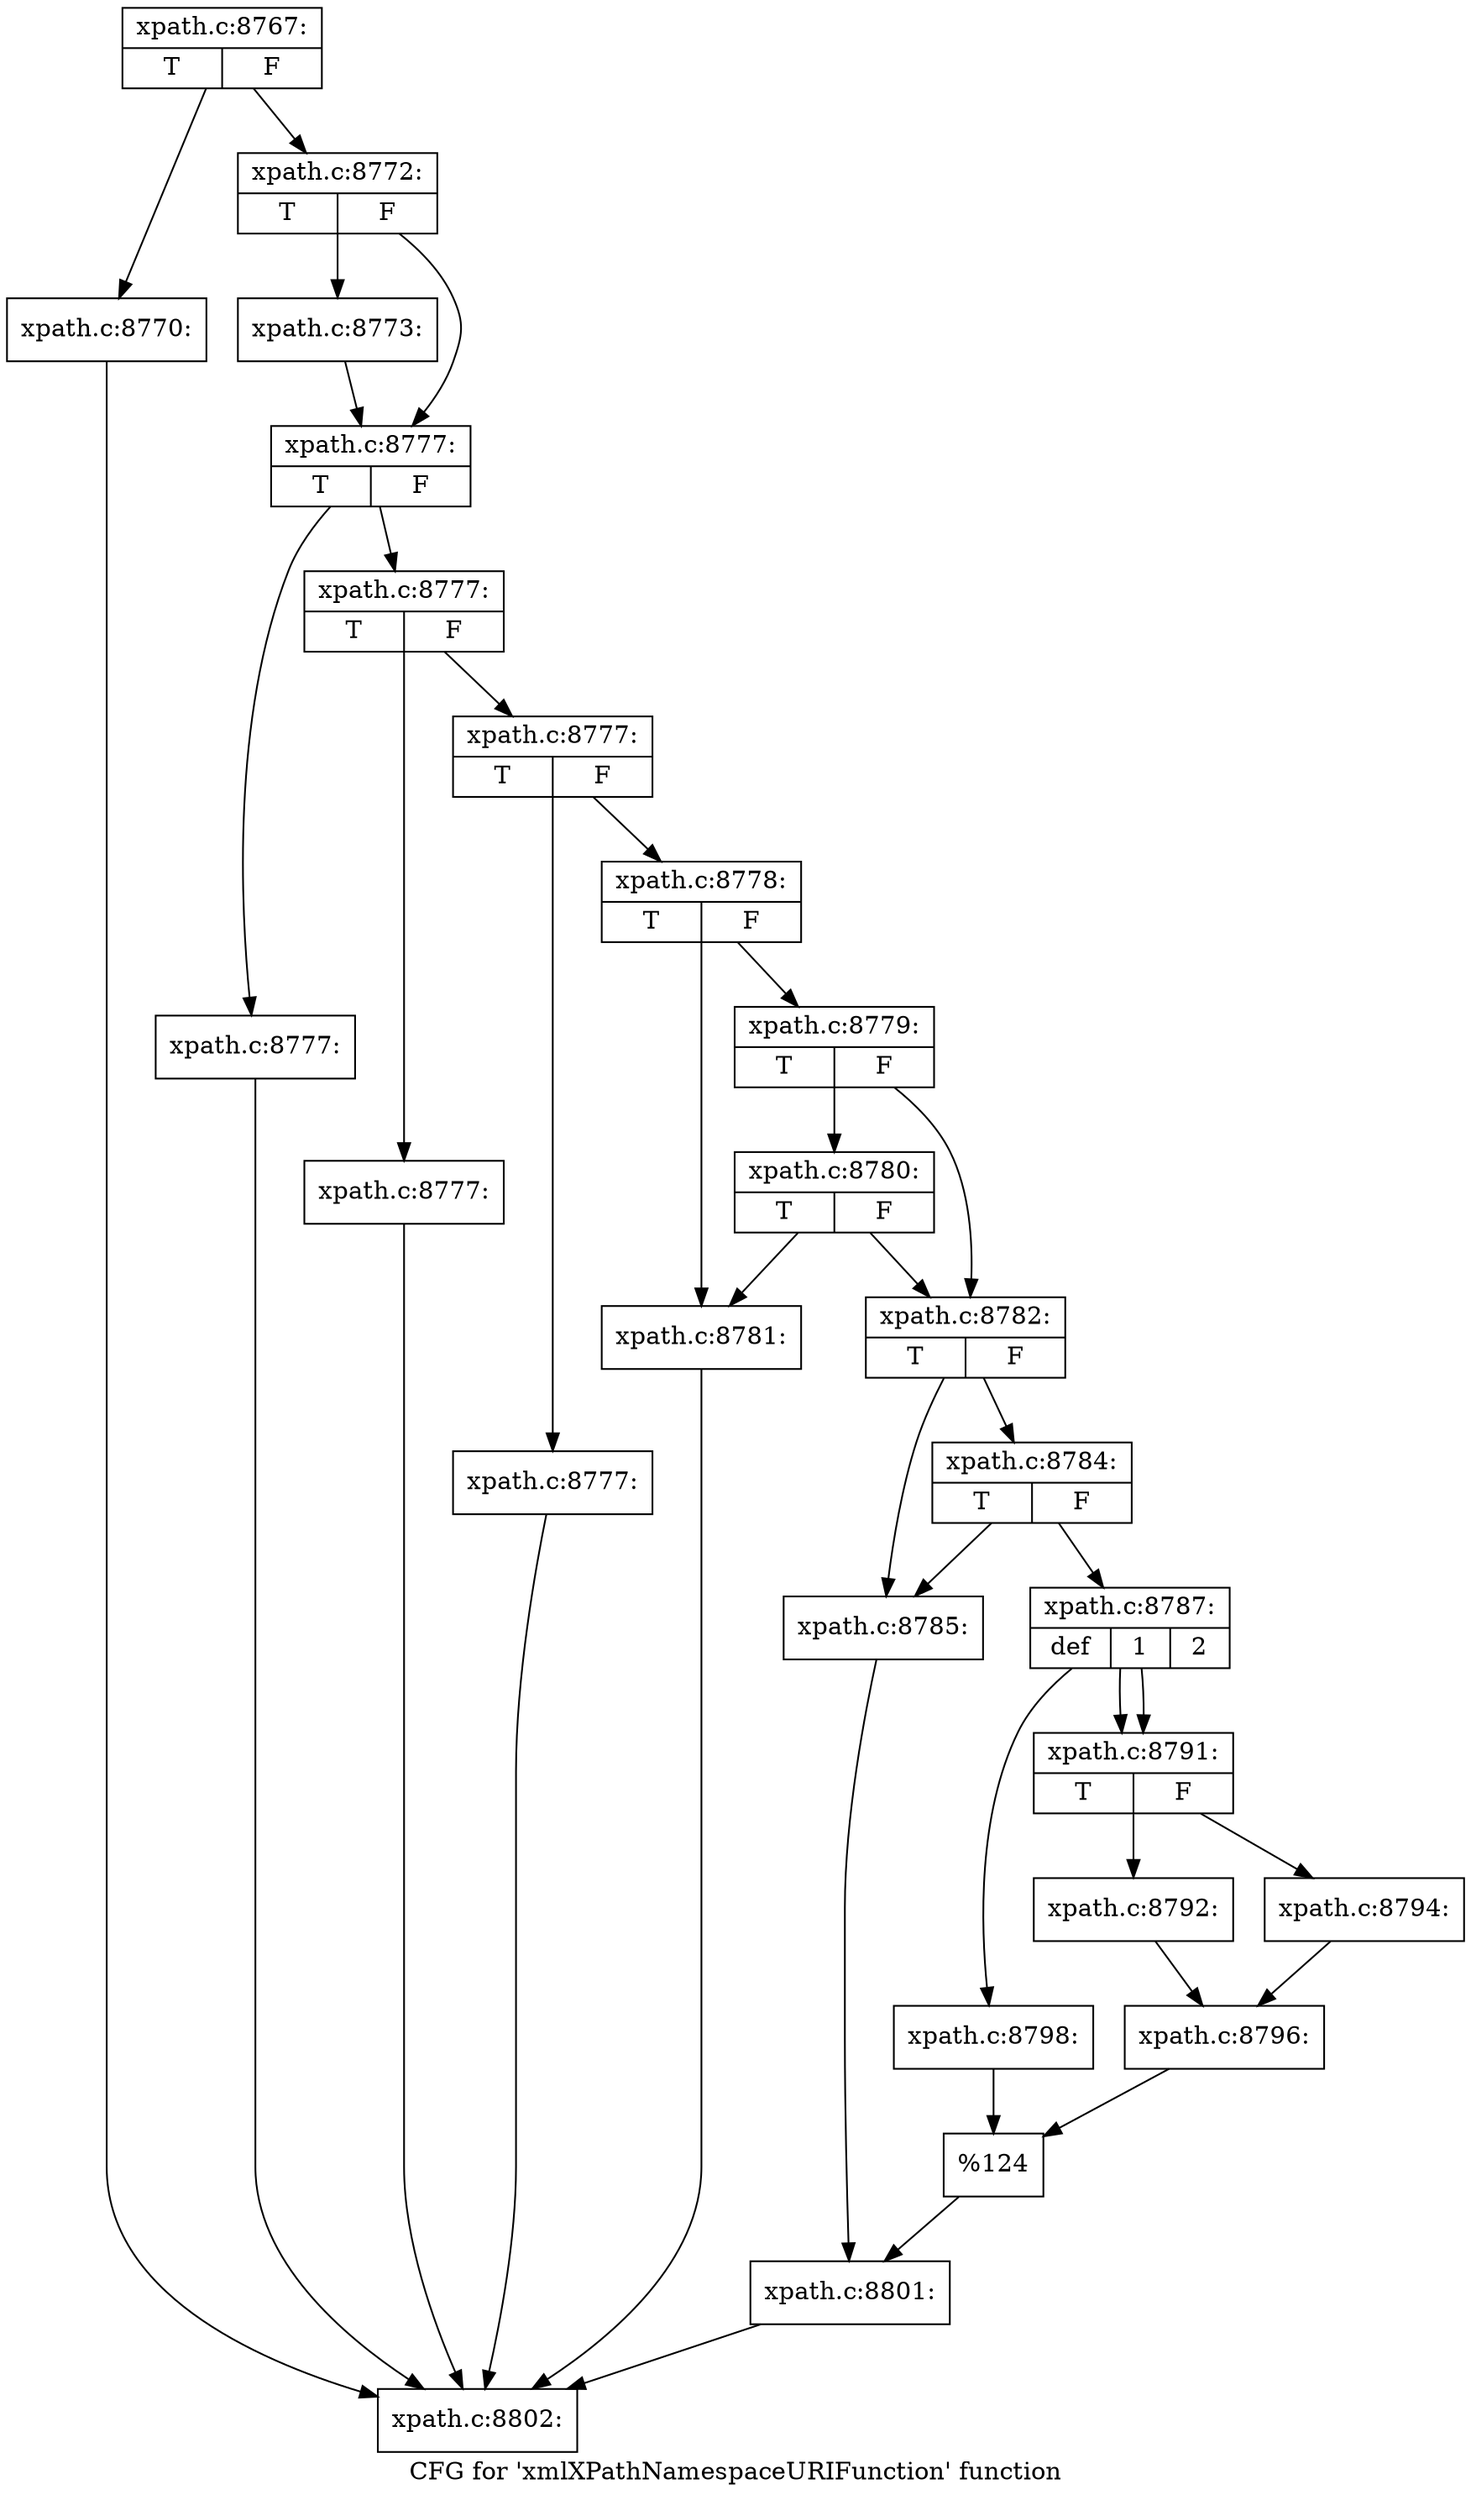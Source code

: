 digraph "CFG for 'xmlXPathNamespaceURIFunction' function" {
	label="CFG for 'xmlXPathNamespaceURIFunction' function";

	Node0x485c700 [shape=record,label="{xpath.c:8767:|{<s0>T|<s1>F}}"];
	Node0x485c700 -> Node0x4a37d00;
	Node0x485c700 -> Node0x4a41e20;
	Node0x4a37d00 [shape=record,label="{xpath.c:8770:}"];
	Node0x4a37d00 -> Node0x4a38030;
	Node0x4a41e20 [shape=record,label="{xpath.c:8772:|{<s0>T|<s1>F}}"];
	Node0x4a41e20 -> Node0x4a42140;
	Node0x4a41e20 -> Node0x4a42190;
	Node0x4a42140 [shape=record,label="{xpath.c:8773:}"];
	Node0x4a42140 -> Node0x4a42190;
	Node0x4a42190 [shape=record,label="{xpath.c:8777:|{<s0>T|<s1>F}}"];
	Node0x4a42190 -> Node0x4a42da0;
	Node0x4a42190 -> Node0x4a42df0;
	Node0x4a42da0 [shape=record,label="{xpath.c:8777:}"];
	Node0x4a42da0 -> Node0x4a38030;
	Node0x4a42df0 [shape=record,label="{xpath.c:8777:|{<s0>T|<s1>F}}"];
	Node0x4a42df0 -> Node0x4a430b0;
	Node0x4a42df0 -> Node0x4a43100;
	Node0x4a430b0 [shape=record,label="{xpath.c:8777:}"];
	Node0x4a430b0 -> Node0x4a38030;
	Node0x4a43100 [shape=record,label="{xpath.c:8777:|{<s0>T|<s1>F}}"];
	Node0x4a43100 -> Node0x4a434d0;
	Node0x4a43100 -> Node0x4a43520;
	Node0x4a434d0 [shape=record,label="{xpath.c:8777:}"];
	Node0x4a434d0 -> Node0x4a38030;
	Node0x4a43520 [shape=record,label="{xpath.c:8778:|{<s0>T|<s1>F}}"];
	Node0x4a43520 -> Node0x4a43c60;
	Node0x4a43520 -> Node0x4a43d00;
	Node0x4a43d00 [shape=record,label="{xpath.c:8779:|{<s0>T|<s1>F}}"];
	Node0x4a43d00 -> Node0x4a44140;
	Node0x4a43d00 -> Node0x4a43cb0;
	Node0x4a44140 [shape=record,label="{xpath.c:8780:|{<s0>T|<s1>F}}"];
	Node0x4a44140 -> Node0x4a43c60;
	Node0x4a44140 -> Node0x4a43cb0;
	Node0x4a43c60 [shape=record,label="{xpath.c:8781:}"];
	Node0x4a43c60 -> Node0x4a38030;
	Node0x4a43cb0 [shape=record,label="{xpath.c:8782:|{<s0>T|<s1>F}}"];
	Node0x4a43cb0 -> Node0x4a44f20;
	Node0x4a43cb0 -> Node0x4a45010;
	Node0x4a45010 [shape=record,label="{xpath.c:8784:|{<s0>T|<s1>F}}"];
	Node0x4a45010 -> Node0x4a44f20;
	Node0x4a45010 -> Node0x4a44fc0;
	Node0x4a44f20 [shape=record,label="{xpath.c:8785:}"];
	Node0x4a44f20 -> Node0x4a44f70;
	Node0x4a44fc0 [shape=record,label="{xpath.c:8787:|{<s0>def|<s1>1|<s2>2}}"];
	Node0x4a44fc0 -> Node0x4a467e0;
	Node0x4a44fc0 -> Node0x4a46b20;
	Node0x4a44fc0 -> Node0x4a46b20;
	Node0x4a46b20 [shape=record,label="{xpath.c:8791:|{<s0>T|<s1>F}}"];
	Node0x4a46b20 -> Node0x4a46c10;
	Node0x4a46b20 -> Node0x4a46cb0;
	Node0x4a46c10 [shape=record,label="{xpath.c:8792:}"];
	Node0x4a46c10 -> Node0x4a46c60;
	Node0x4a46cb0 [shape=record,label="{xpath.c:8794:}"];
	Node0x4a46cb0 -> Node0x4a46c60;
	Node0x4a46c60 [shape=record,label="{xpath.c:8796:}"];
	Node0x4a46c60 -> Node0x4a46190;
	Node0x4a467e0 [shape=record,label="{xpath.c:8798:}"];
	Node0x4a467e0 -> Node0x4a46190;
	Node0x4a46190 [shape=record,label="{%124}"];
	Node0x4a46190 -> Node0x4a44f70;
	Node0x4a44f70 [shape=record,label="{xpath.c:8801:}"];
	Node0x4a44f70 -> Node0x4a38030;
	Node0x4a38030 [shape=record,label="{xpath.c:8802:}"];
}
